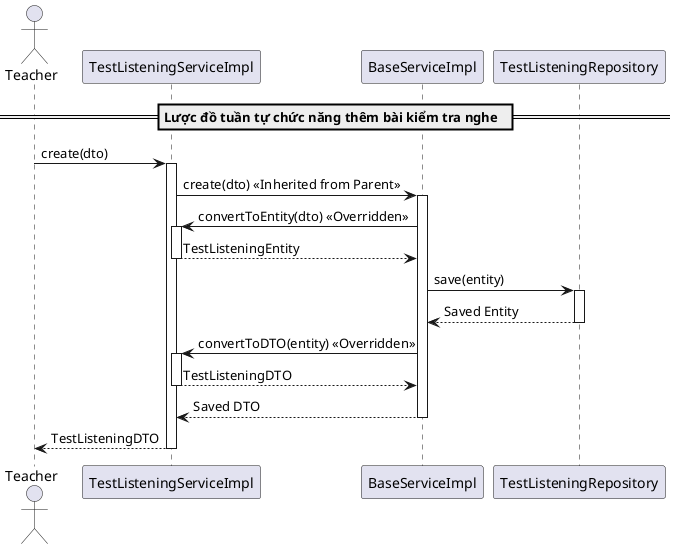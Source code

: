 @startuml createTestListening
actor Teacher
participant "TestListeningServiceImpl" as TestListeningService
participant "BaseServiceImpl" as BaseService
participant "TestListeningRepository" as Repository

== Lược đồ tuần tự chức năng thêm bài kiểm tra nghe  ==
Teacher -> TestListeningService: create(dto)
activate TestListeningService

TestListeningService -> BaseService: create(dto) << Inherited from Parent >>
activate BaseService

BaseService -> TestListeningService: convertToEntity(dto) << Overridden >>
activate TestListeningService
TestListeningService --> BaseService: TestListeningEntity
deactivate TestListeningService

BaseService -> Repository: save(entity)
activate Repository
Repository --> BaseService: Saved Entity
deactivate Repository

BaseService -> TestListeningService: convertToDTO(entity) << Overridden >>
activate TestListeningService
TestListeningService --> BaseService: TestListeningDTO
deactivate TestListeningService

BaseService --> TestListeningService: Saved DTO
deactivate BaseService

TestListeningService --> Teacher: TestListeningDTO
deactivate TestListeningService

@enduml
